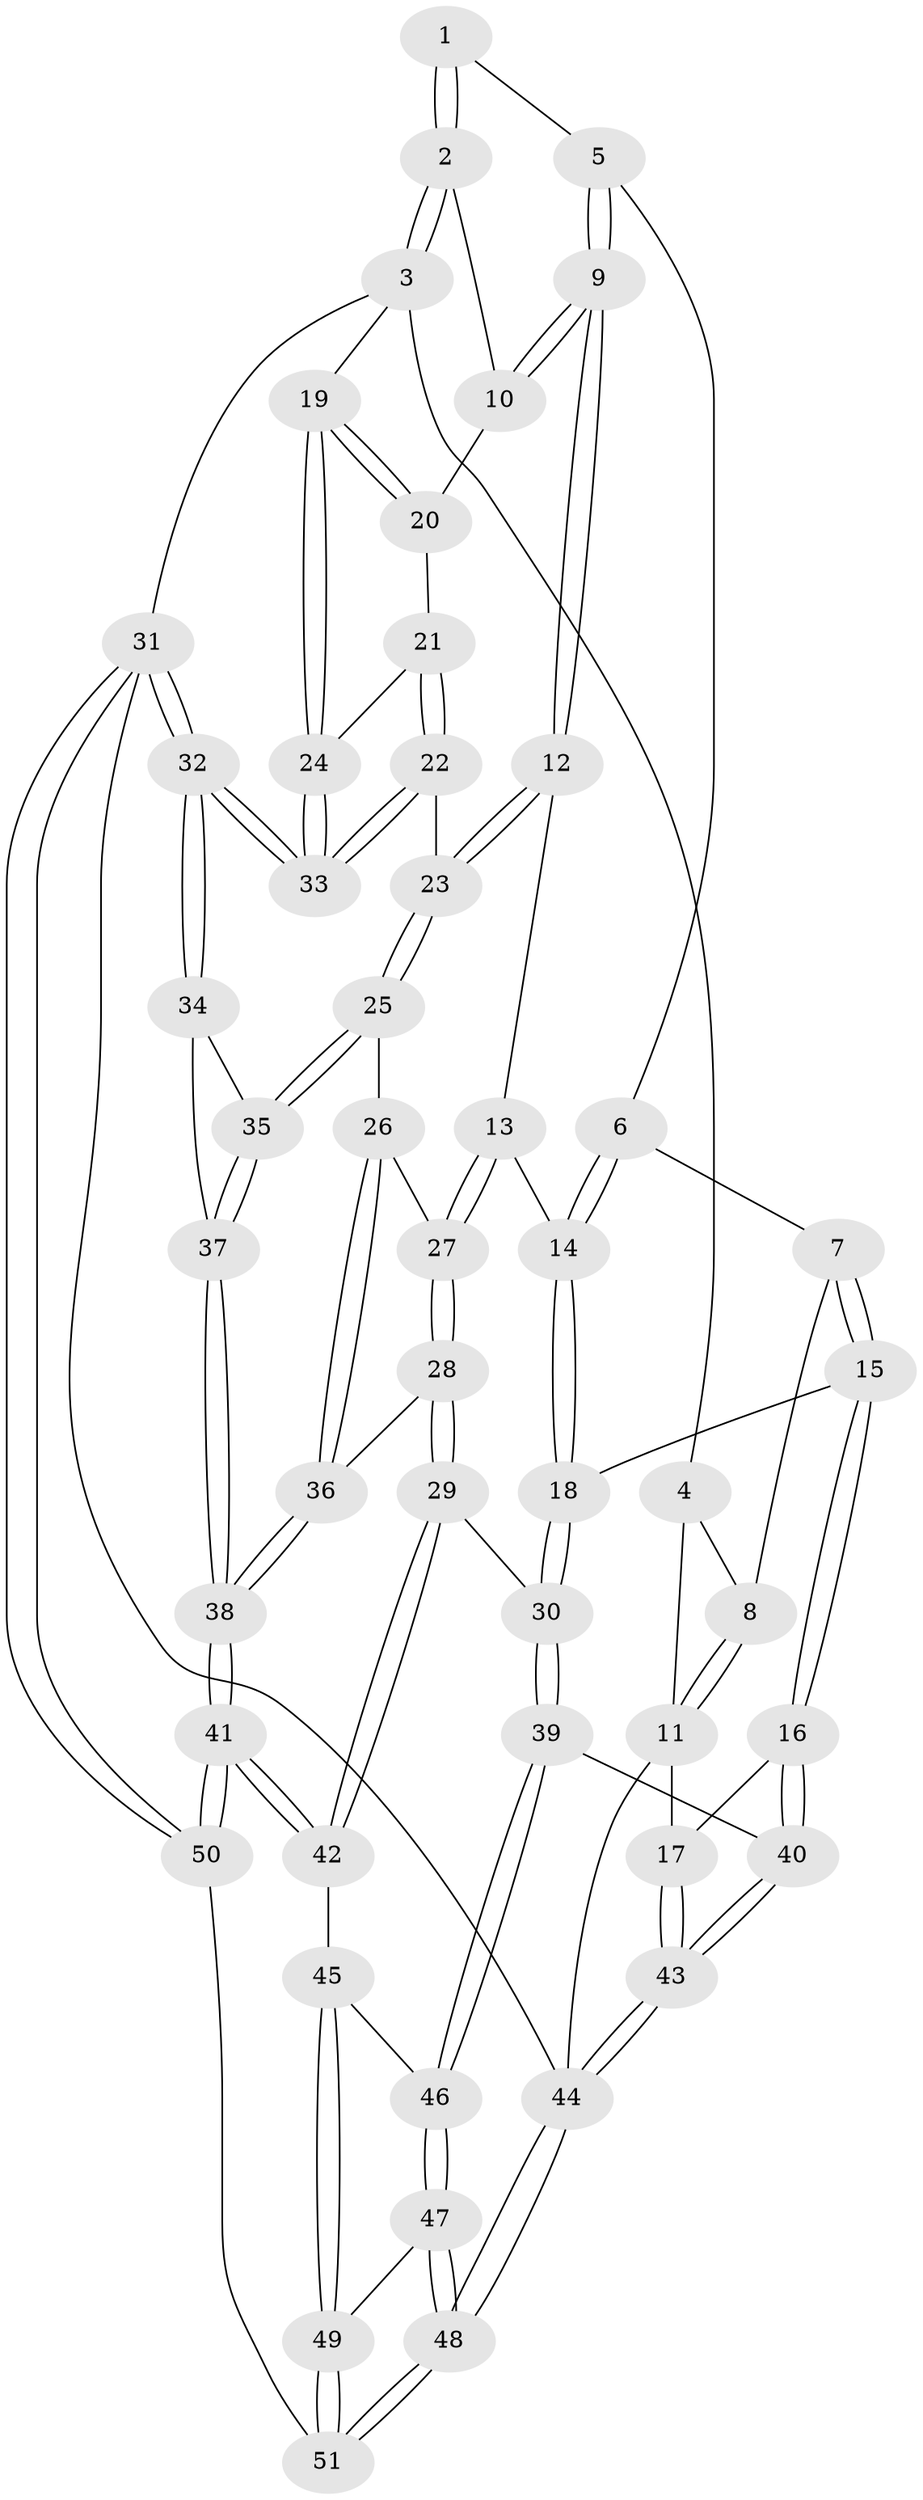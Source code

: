 // Generated by graph-tools (version 1.1) at 2025/27/03/15/25 16:27:57]
// undirected, 51 vertices, 124 edges
graph export_dot {
graph [start="1"]
  node [color=gray90,style=filled];
  1 [pos="+0.4183290761908603+0"];
  2 [pos="+1+0"];
  3 [pos="+1+0"];
  4 [pos="+0.22452383994706498+0"];
  5 [pos="+0.4190922762046244+0"];
  6 [pos="+0.3073741686721922+0.20829639996056334"];
  7 [pos="+0.14011596669557996+0.2225533284014596"];
  8 [pos="+0.07224173764524947+0.14369914915937176"];
  9 [pos="+0.6145937652864304+0.2769613945291544"];
  10 [pos="+0.7118833988202392+0.23423472404800416"];
  11 [pos="+0+0.1672387014992847"];
  12 [pos="+0.611989785142235+0.28254984954431467"];
  13 [pos="+0.3993445159663511+0.43097378435295536"];
  14 [pos="+0.39541146993819465+0.4305027777330481"];
  15 [pos="+0.06060464491507842+0.5218523964537499"];
  16 [pos="+0.013573087338394293+0.541198777611522"];
  17 [pos="+0+0.5692743231149118"];
  18 [pos="+0.22629584728713273+0.5267956772299595"];
  19 [pos="+1+0"];
  20 [pos="+0.8385321953623578+0.33617058669712235"];
  21 [pos="+0.85143147397316+0.3743818073130993"];
  22 [pos="+0.8006979725628031+0.5431959042997226"];
  23 [pos="+0.7497650148988176+0.5554706430228841"];
  24 [pos="+1+0.3690778986141414"];
  25 [pos="+0.7095584499753972+0.5919256884736396"];
  26 [pos="+0.6514492040597049+0.6004524958446434"];
  27 [pos="+0.4950465920772131+0.5377987596127991"];
  28 [pos="+0.4240273561352488+0.7547007844825746"];
  29 [pos="+0.4159334953132564+0.7577252243528814"];
  30 [pos="+0.34518060381193105+0.7633382860946165"];
  31 [pos="+1+1"];
  32 [pos="+1+0.9481348294831254"];
  33 [pos="+1+0.6511312966060196"];
  34 [pos="+0.8861999162023727+0.86145947044814"];
  35 [pos="+0.7321013592338913+0.6921664849980201"];
  36 [pos="+0.5428269550918404+0.7737391715012375"];
  37 [pos="+0.6407329582904617+0.896785045635452"];
  38 [pos="+0.6279662963931124+0.9041547374073582"];
  39 [pos="+0.29077904617560213+0.8389039064583186"];
  40 [pos="+0.24485987669167622+0.8489755758986656"];
  41 [pos="+0.6194367282503773+0.9277868645153505"];
  42 [pos="+0.46657610300150887+0.9182148907197469"];
  43 [pos="+0+1"];
  44 [pos="+0+1"];
  45 [pos="+0.4458195100775824+0.9307188740485944"];
  46 [pos="+0.30051517469126326+0.855912817687398"];
  47 [pos="+0.33740095432449096+0.9965047303397876"];
  48 [pos="+0.3171127431880405+1"];
  49 [pos="+0.44262666266316925+0.9377295221213967"];
  50 [pos="+0.6356820900992791+1"];
  51 [pos="+0.46898853180825967+1"];
  1 -- 2;
  1 -- 2;
  1 -- 5;
  2 -- 3;
  2 -- 3;
  2 -- 10;
  3 -- 4;
  3 -- 19;
  3 -- 31;
  4 -- 8;
  4 -- 11;
  5 -- 6;
  5 -- 9;
  5 -- 9;
  6 -- 7;
  6 -- 14;
  6 -- 14;
  7 -- 8;
  7 -- 15;
  7 -- 15;
  8 -- 11;
  8 -- 11;
  9 -- 10;
  9 -- 10;
  9 -- 12;
  9 -- 12;
  10 -- 20;
  11 -- 17;
  11 -- 44;
  12 -- 13;
  12 -- 23;
  12 -- 23;
  13 -- 14;
  13 -- 27;
  13 -- 27;
  14 -- 18;
  14 -- 18;
  15 -- 16;
  15 -- 16;
  15 -- 18;
  16 -- 17;
  16 -- 40;
  16 -- 40;
  17 -- 43;
  17 -- 43;
  18 -- 30;
  18 -- 30;
  19 -- 20;
  19 -- 20;
  19 -- 24;
  19 -- 24;
  20 -- 21;
  21 -- 22;
  21 -- 22;
  21 -- 24;
  22 -- 23;
  22 -- 33;
  22 -- 33;
  23 -- 25;
  23 -- 25;
  24 -- 33;
  24 -- 33;
  25 -- 26;
  25 -- 35;
  25 -- 35;
  26 -- 27;
  26 -- 36;
  26 -- 36;
  27 -- 28;
  27 -- 28;
  28 -- 29;
  28 -- 29;
  28 -- 36;
  29 -- 30;
  29 -- 42;
  29 -- 42;
  30 -- 39;
  30 -- 39;
  31 -- 32;
  31 -- 32;
  31 -- 50;
  31 -- 50;
  31 -- 44;
  32 -- 33;
  32 -- 33;
  32 -- 34;
  32 -- 34;
  34 -- 35;
  34 -- 37;
  35 -- 37;
  35 -- 37;
  36 -- 38;
  36 -- 38;
  37 -- 38;
  37 -- 38;
  38 -- 41;
  38 -- 41;
  39 -- 40;
  39 -- 46;
  39 -- 46;
  40 -- 43;
  40 -- 43;
  41 -- 42;
  41 -- 42;
  41 -- 50;
  41 -- 50;
  42 -- 45;
  43 -- 44;
  43 -- 44;
  44 -- 48;
  44 -- 48;
  45 -- 46;
  45 -- 49;
  45 -- 49;
  46 -- 47;
  46 -- 47;
  47 -- 48;
  47 -- 48;
  47 -- 49;
  48 -- 51;
  48 -- 51;
  49 -- 51;
  49 -- 51;
  50 -- 51;
}
